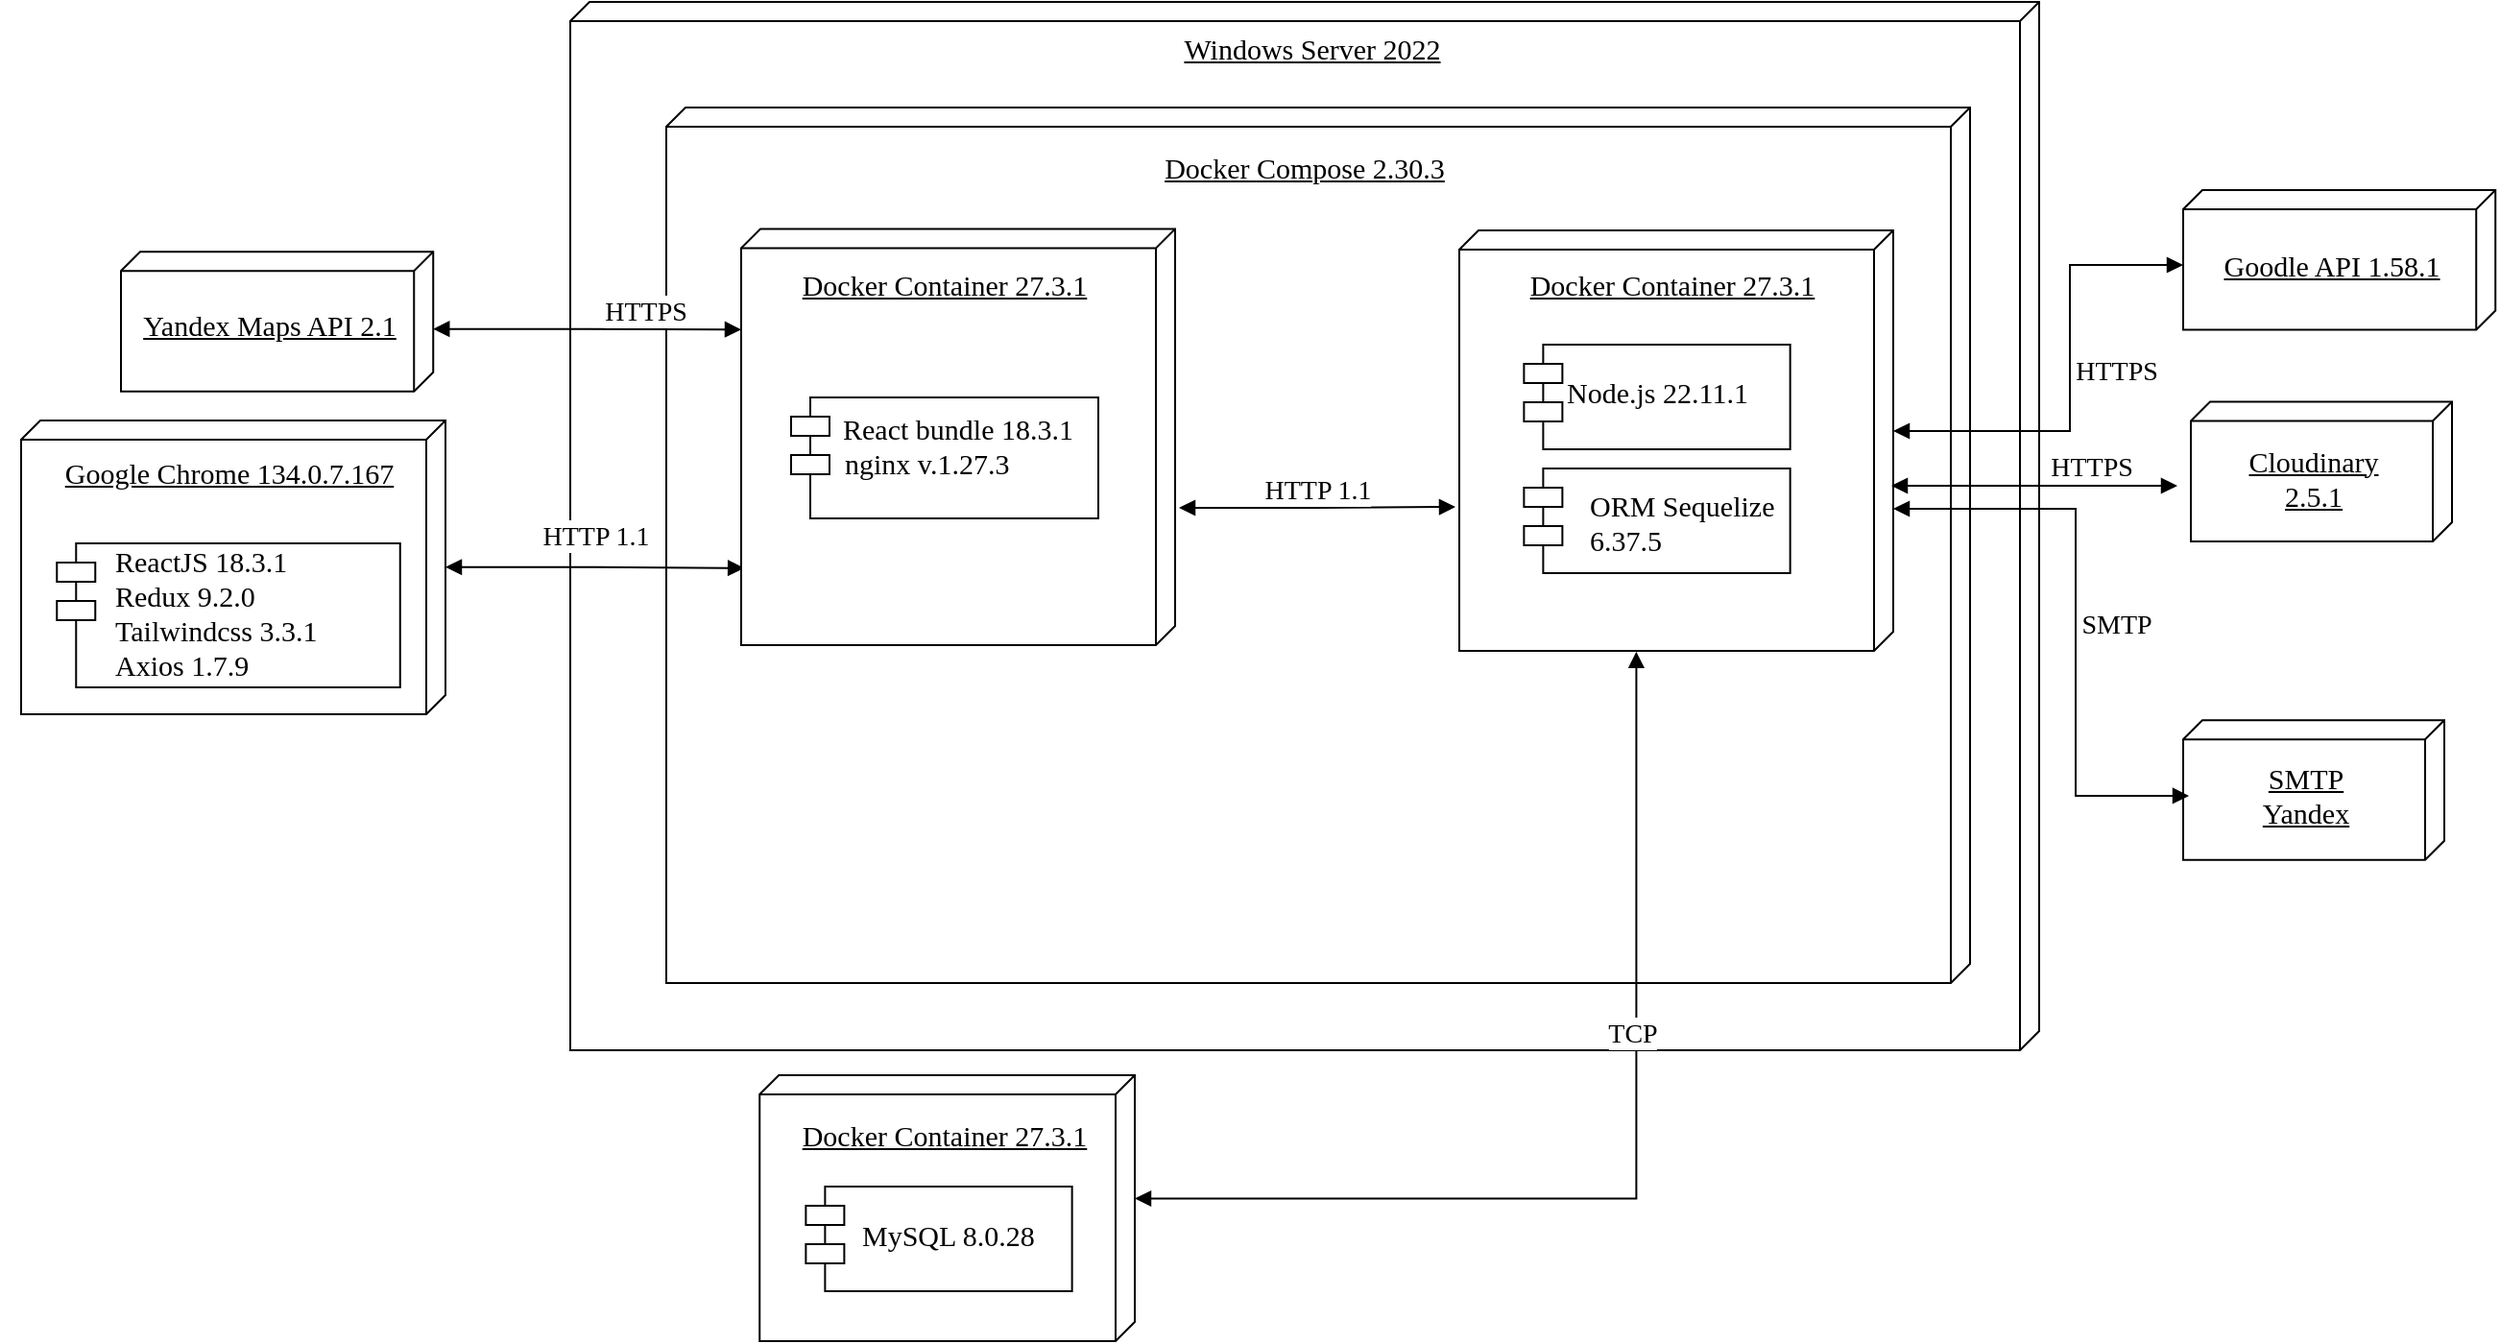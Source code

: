 <mxfile version="26.1.3">
  <diagram id="hu6SqyUsQMpoPFQubJVd" name="Страница — 1">
    <mxGraphModel dx="1320" dy="707" grid="0" gridSize="10" guides="1" tooltips="1" connect="1" arrows="1" fold="1" page="0" pageScale="1" pageWidth="827" pageHeight="1169" math="0" shadow="0">
      <root>
        <mxCell id="0" />
        <mxCell id="1" parent="0" />
        <mxCell id="Lx5c9QI6LH0CTBlfoXj7-1" value="&lt;span style=&quot;color: rgba(0, 0, 0, 0); font-family: monospace; font-size: 0px; text-wrap-mode: nowrap;&quot;&gt;%3CmxGraphModel%3E%3Croot%3E%3CmxCell%20id%3D%220%22%2F%3E%3CmxCell%20id%3D%221%22%20parent%3D%220%22%2F%3E%3CmxCell%20id%3D%222%22%20value%3D%22%22%20style%3D%22verticalAlign%3Dtop%3Balign%3Dleft%3BspacingTop%3D8%3BspacingLeft%3D2%3BspacingRight%3D12%3Bshape%3Dcube%3Bsize%3D10%3Bdirection%3Dsouth%3BfontStyle%3D4%3Bhtml%3D1%3BwhiteSpace%3Dwrap%3B%22%20vertex%3D%221%22%20parent%3D%221%22%3E%3CmxGeometry%20x%3D%22772%22%20y%3D%22318%22%20width%3D%22679%22%20height%3D%22619%22%20as%3D%22geometry%22%2F%3E%3C%2FmxCell%3E%3C%2Froot%3E%3C%2FmxGraphModel%3E&lt;/span&gt;" style="verticalAlign=top;align=left;spacingTop=8;spacingLeft=2;spacingRight=12;shape=cube;size=10;direction=south;fontStyle=4;html=1;whiteSpace=wrap;" parent="1" vertex="1">
          <mxGeometry x="722" y="263" width="765" height="546" as="geometry" />
        </mxCell>
        <mxCell id="8hdBrVyz4YDK7KMscJBu-44" value="" style="verticalAlign=top;align=left;spacingTop=8;spacingLeft=2;spacingRight=12;shape=cube;size=10;direction=south;fontStyle=4;html=1;whiteSpace=wrap;" parent="1" vertex="1">
          <mxGeometry x="772" y="318" width="679" height="456" as="geometry" />
        </mxCell>
        <mxCell id="8hdBrVyz4YDK7KMscJBu-2" value="" style="verticalAlign=top;align=left;spacingTop=8;spacingLeft=2;spacingRight=12;shape=cube;size=10;direction=south;fontStyle=4;html=1;whiteSpace=wrap;fontSize=14;" parent="1" vertex="1">
          <mxGeometry x="436" y="481" width="221" height="153" as="geometry" />
        </mxCell>
        <mxCell id="8hdBrVyz4YDK7KMscJBu-3" value="&lt;div&gt;&lt;font face=&quot;Times New Roman&quot;&gt;&lt;u&gt;Google Chrome 134.0.7.167&lt;/u&gt;&lt;/font&gt;&lt;/div&gt;" style="text;html=1;align=center;verticalAlign=middle;whiteSpace=wrap;rounded=0;fontSize=15;" parent="1" vertex="1">
          <mxGeometry x="425.51" y="485" width="237" height="46.5" as="geometry" />
        </mxCell>
        <mxCell id="8hdBrVyz4YDK7KMscJBu-4" value="&lt;div&gt;&lt;br&gt;&lt;/div&gt;" style="shape=module;align=left;spacingLeft=20;align=center;verticalAlign=top;whiteSpace=wrap;html=1;fontSize=14;" parent="1" vertex="1">
          <mxGeometry x="454.63" y="545" width="178.75" height="75" as="geometry" />
        </mxCell>
        <mxCell id="8hdBrVyz4YDK7KMscJBu-7" value="&lt;font face=&quot;Times New Roman&quot;&gt;ReactJS 18.3.1&lt;/font&gt;&lt;div&gt;&lt;font face=&quot;Times New Roman&quot;&gt;&lt;span&gt;Redux 9.2.0&lt;br&gt;&lt;/span&gt;&lt;/font&gt;&lt;div&gt;&lt;font face=&quot;PvMJpOz3pLV8ocHbTbVb&quot;&gt;Tailwindcss 3.3.1&lt;/font&gt;&lt;/div&gt;&lt;div&gt;&lt;font face=&quot;PvMJpOz3pLV8ocHbTbVb&quot;&gt;Axios 1.7.9&lt;/font&gt;&lt;/div&gt;&lt;/div&gt;" style="text;html=1;align=left;verticalAlign=middle;whiteSpace=wrap;rounded=0;fontSize=15;" parent="1" vertex="1">
          <mxGeometry x="483.38" y="543.87" width="150" height="75" as="geometry" />
        </mxCell>
        <mxCell id="8hdBrVyz4YDK7KMscJBu-8" value="" style="endArrow=block;html=1;rounded=0;edgeStyle=orthogonalEdgeStyle;endFill=1;startArrow=block;startFill=1;entryX=0.815;entryY=0.993;entryDx=0;entryDy=0;entryPerimeter=0;fontSize=14;spacing=2;" parent="1" target="vOAB2O_-1PtPGMtkRpee-32" edge="1">
          <mxGeometry width="50" height="50" relative="1" as="geometry">
            <mxPoint x="657" y="557.37" as="sourcePoint" />
            <mxPoint x="770.5" y="556.87" as="targetPoint" />
            <Array as="points">
              <mxPoint x="735" y="557" />
            </Array>
          </mxGeometry>
        </mxCell>
        <mxCell id="8hdBrVyz4YDK7KMscJBu-9" value="&lt;font face=&quot;Times New Roman&quot;&gt;HTTP 1.1&lt;/font&gt;" style="edgeLabel;html=1;align=center;verticalAlign=middle;resizable=0;points=[];fontSize=14;" parent="8hdBrVyz4YDK7KMscJBu-8" vertex="1" connectable="0">
          <mxGeometry x="0.076" y="1" relative="1" as="geometry">
            <mxPoint x="-6" y="-16" as="offset" />
          </mxGeometry>
        </mxCell>
        <mxCell id="vOAB2O_-1PtPGMtkRpee-1" value="&lt;font face=&quot;Times New Roman&quot;&gt;&lt;span&gt;&lt;u&gt;Docker Compose 2.30.3&lt;/u&gt;&lt;/span&gt;&lt;/font&gt;" style="text;html=1;align=center;verticalAlign=middle;whiteSpace=wrap;rounded=0;fontSize=15;" parent="1" vertex="1">
          <mxGeometry x="953" y="334" width="303" height="29" as="geometry" />
        </mxCell>
        <mxCell id="vOAB2O_-1PtPGMtkRpee-32" value="" style="verticalAlign=top;align=left;spacingTop=8;spacingLeft=2;spacingRight=12;shape=cube;size=10;direction=south;fontStyle=4;html=1;whiteSpace=wrap;fontSize=14;" parent="1" vertex="1">
          <mxGeometry x="811" y="381.25" width="226" height="216.75" as="geometry" />
        </mxCell>
        <mxCell id="vOAB2O_-1PtPGMtkRpee-38" value="&lt;div&gt;&lt;br&gt;&lt;/div&gt;" style="shape=module;align=left;spacingLeft=20;align=center;verticalAlign=top;whiteSpace=wrap;html=1;fontSize=14;" parent="1" vertex="1">
          <mxGeometry x="837" y="469" width="160" height="63" as="geometry" />
        </mxCell>
        <mxCell id="vOAB2O_-1PtPGMtkRpee-39" value="&lt;span style=&quot;font-family: &amp;quot;Times New Roman&amp;quot;; text-align: center;&quot;&gt;React bundle 18.3.1&lt;/span&gt;" style="text;html=1;align=left;verticalAlign=middle;whiteSpace=wrap;rounded=0;fontSize=15;" parent="1" vertex="1">
          <mxGeometry x="861.5" y="459" width="135" height="52.5" as="geometry" />
        </mxCell>
        <mxCell id="vOAB2O_-1PtPGMtkRpee-40" value="" style="verticalAlign=top;align=left;spacingTop=8;spacingLeft=2;spacingRight=12;shape=cube;size=10;direction=south;fontStyle=4;html=1;whiteSpace=wrap;fontSize=14;" parent="1" vertex="1">
          <mxGeometry x="1185" y="382" width="226" height="219" as="geometry" />
        </mxCell>
        <mxCell id="vOAB2O_-1PtPGMtkRpee-43" value="&lt;div&gt;&lt;br&gt;&lt;/div&gt;" style="shape=module;align=left;spacingLeft=20;align=center;verticalAlign=top;whiteSpace=wrap;html=1;fontSize=14;" parent="1" vertex="1">
          <mxGeometry x="1218.69" y="441.5" width="138.63" height="54.5" as="geometry" />
        </mxCell>
        <mxCell id="vOAB2O_-1PtPGMtkRpee-45" value="&lt;span style=&quot;font-family: &amp;quot;Times New Roman&amp;quot;; text-align: center;&quot;&gt;&lt;font&gt;Node.js&amp;nbsp;&lt;/font&gt;&lt;/span&gt;&lt;span style=&quot;font-family: &amp;quot;Times New Roman&amp;quot;; text-align: center; background-color: transparent; color: light-dark(rgb(0, 0, 0), rgb(255, 255, 255));&quot;&gt;22.11.1&lt;/span&gt;" style="text;html=1;align=left;verticalAlign=middle;whiteSpace=wrap;rounded=0;fontSize=15;" parent="1" vertex="1">
          <mxGeometry x="1239" y="440" width="119" height="52.5" as="geometry" />
        </mxCell>
        <mxCell id="vOAB2O_-1PtPGMtkRpee-46" value="&lt;div&gt;&lt;br&gt;&lt;/div&gt;" style="shape=module;align=left;spacingLeft=20;align=center;verticalAlign=top;whiteSpace=wrap;html=1;fontSize=14;" parent="1" vertex="1">
          <mxGeometry x="1218.69" y="506" width="138.63" height="54.5" as="geometry" />
        </mxCell>
        <mxCell id="vOAB2O_-1PtPGMtkRpee-47" value="&lt;span style=&quot;font-family: &amp;quot;Times New Roman&amp;quot;; text-align: center;&quot;&gt;ORM Sequelize&lt;/span&gt;&lt;div&gt;&lt;span style=&quot;font-family: &amp;quot;Times New Roman&amp;quot;; text-align: center;&quot;&gt;6.37.5&lt;/span&gt;&lt;/div&gt;" style="text;html=1;align=left;verticalAlign=middle;whiteSpace=wrap;rounded=0;fontSize=15;" parent="1" vertex="1">
          <mxGeometry x="1250.56" y="508" width="104.88" height="52.5" as="geometry" />
        </mxCell>
        <mxCell id="vOAB2O_-1PtPGMtkRpee-49" value="" style="verticalAlign=top;align=left;spacingTop=8;spacingLeft=2;spacingRight=12;shape=cube;size=10;direction=south;fontStyle=4;html=1;whiteSpace=wrap;fontSize=14;" parent="1" vertex="1">
          <mxGeometry x="820.62" y="822" width="195.38" height="138.5" as="geometry" />
        </mxCell>
        <mxCell id="vOAB2O_-1PtPGMtkRpee-51" value="&lt;div&gt;&lt;br&gt;&lt;/div&gt;" style="shape=module;align=left;spacingLeft=20;align=center;verticalAlign=top;whiteSpace=wrap;html=1;fontSize=14;" parent="1" vertex="1">
          <mxGeometry x="844.69" y="880" width="138.63" height="54.5" as="geometry" />
        </mxCell>
        <mxCell id="vOAB2O_-1PtPGMtkRpee-53" value="&lt;span style=&quot;font-family: &amp;quot;Times New Roman&amp;quot;; text-align: center;&quot;&gt;&lt;font&gt;MySQL 8.0.28&lt;/font&gt;&lt;/span&gt;" style="text;html=1;align=left;verticalAlign=middle;whiteSpace=wrap;rounded=0;fontSize=15;" parent="1" vertex="1">
          <mxGeometry x="871.56" y="878.5" width="104.88" height="52.5" as="geometry" />
        </mxCell>
        <mxCell id="vOAB2O_-1PtPGMtkRpee-56" value="" style="endArrow=block;html=1;rounded=0;edgeStyle=orthogonalEdgeStyle;endFill=1;startArrow=block;startFill=1;fontSize=14;spacing=2;" parent="1" edge="1">
          <mxGeometry width="50" height="50" relative="1" as="geometry">
            <mxPoint x="1039" y="526.5" as="sourcePoint" />
            <mxPoint x="1183" y="526" as="targetPoint" />
            <Array as="points">
              <mxPoint x="1111" y="526" />
            </Array>
          </mxGeometry>
        </mxCell>
        <mxCell id="vOAB2O_-1PtPGMtkRpee-57" value="&lt;font face=&quot;Times New Roman&quot;&gt;HTTP 1.1&lt;/font&gt;" style="edgeLabel;html=1;align=center;verticalAlign=middle;resizable=0;points=[];fontSize=14;" parent="vOAB2O_-1PtPGMtkRpee-56" vertex="1" connectable="0">
          <mxGeometry x="0.076" y="1" relative="1" as="geometry">
            <mxPoint x="-6" y="-9" as="offset" />
          </mxGeometry>
        </mxCell>
        <mxCell id="vOAB2O_-1PtPGMtkRpee-58" value="" style="endArrow=block;html=1;rounded=0;edgeStyle=orthogonalEdgeStyle;endFill=1;startArrow=block;startFill=1;entryX=1.002;entryY=0.592;entryDx=0;entryDy=0;fontSize=14;spacing=2;entryPerimeter=0;exitX=0;exitY=0;exitDx=64.25;exitDy=0;exitPerimeter=0;" parent="1" source="vOAB2O_-1PtPGMtkRpee-49" target="vOAB2O_-1PtPGMtkRpee-40" edge="1">
          <mxGeometry width="50" height="50" relative="1" as="geometry">
            <mxPoint x="1090" y="918" as="sourcePoint" />
            <mxPoint x="1152.5" y="865" as="targetPoint" />
            <Array as="points">
              <mxPoint x="1277" y="886" />
            </Array>
          </mxGeometry>
        </mxCell>
        <mxCell id="vOAB2O_-1PtPGMtkRpee-59" value="&lt;font face=&quot;Times New Roman&quot;&gt;TCP&lt;/font&gt;" style="edgeLabel;html=1;align=center;verticalAlign=middle;resizable=0;points=[];fontSize=14;" parent="vOAB2O_-1PtPGMtkRpee-58" vertex="1" connectable="0">
          <mxGeometry x="0.076" y="1" relative="1" as="geometry">
            <mxPoint x="-1" y="-54" as="offset" />
          </mxGeometry>
        </mxCell>
        <mxCell id="TdyuzJWxbvyswWHMeQhv-1" value="" style="verticalAlign=top;align=left;spacingTop=8;spacingLeft=2;spacingRight=12;shape=cube;size=10;direction=south;fontStyle=4;html=1;whiteSpace=wrap;fontSize=14;" parent="1" vertex="1">
          <mxGeometry x="1566" y="471.25" width="136" height="72.75" as="geometry" />
        </mxCell>
        <mxCell id="TdyuzJWxbvyswWHMeQhv-2" value="&lt;div&gt;&lt;span style=&quot;font-family: &amp;quot;Times New Roman&amp;quot;;&quot;&gt;&lt;u&gt;Cloudinary&lt;/u&gt;&lt;/span&gt;&lt;/div&gt;&lt;div&gt;&lt;span style=&quot;font-family: &amp;quot;Times New Roman&amp;quot;;&quot;&gt;&lt;u&gt;2.5.1&lt;/u&gt;&lt;/span&gt;&lt;/div&gt;" style="text;html=1;align=center;verticalAlign=middle;whiteSpace=wrap;rounded=0;fontSize=15;" parent="1" vertex="1">
          <mxGeometry x="1569" y="484.25" width="122" height="52.75" as="geometry" />
        </mxCell>
        <mxCell id="TdyuzJWxbvyswWHMeQhv-5" value="" style="endArrow=block;html=1;rounded=0;edgeStyle=orthogonalEdgeStyle;endFill=1;startArrow=block;startFill=1;fontSize=14;spacing=2;" parent="1" edge="1">
          <mxGeometry width="50" height="50" relative="1" as="geometry">
            <mxPoint x="1410" y="515" as="sourcePoint" />
            <mxPoint x="1559" y="515" as="targetPoint" />
            <Array as="points" />
          </mxGeometry>
        </mxCell>
        <mxCell id="TdyuzJWxbvyswWHMeQhv-6" value="&lt;font face=&quot;Times New Roman&quot;&gt;HTTPS&lt;/font&gt;" style="edgeLabel;html=1;align=center;verticalAlign=middle;resizable=0;points=[];fontSize=14;" parent="TdyuzJWxbvyswWHMeQhv-5" vertex="1" connectable="0">
          <mxGeometry x="0.076" y="1" relative="1" as="geometry">
            <mxPoint x="24" y="-9" as="offset" />
          </mxGeometry>
        </mxCell>
        <mxCell id="TdyuzJWxbvyswWHMeQhv-8" value="" style="verticalAlign=top;align=left;spacingTop=8;spacingLeft=2;spacingRight=12;shape=cube;size=10;direction=south;fontStyle=4;html=1;whiteSpace=wrap;fontSize=14;" parent="1" vertex="1">
          <mxGeometry x="1562" y="637.12" width="136" height="72.75" as="geometry" />
        </mxCell>
        <mxCell id="TdyuzJWxbvyswWHMeQhv-9" value="&lt;div&gt;&lt;span style=&quot;font-family: &amp;quot;Times New Roman&amp;quot;;&quot;&gt;&lt;u&gt;SMTP&lt;/u&gt;&lt;/span&gt;&lt;/div&gt;&lt;div&gt;&lt;span style=&quot;font-family: &amp;quot;Times New Roman&amp;quot;;&quot;&gt;&lt;u&gt;Yandex&lt;/u&gt;&lt;/span&gt;&lt;/div&gt;" style="text;html=1;align=center;verticalAlign=middle;whiteSpace=wrap;rounded=0;fontSize=15;" parent="1" vertex="1">
          <mxGeometry x="1565" y="650.12" width="122" height="52.75" as="geometry" />
        </mxCell>
        <mxCell id="TdyuzJWxbvyswWHMeQhv-11" value="" style="endArrow=block;html=1;rounded=0;edgeStyle=orthogonalEdgeStyle;endFill=1;startArrow=block;startFill=1;fontSize=14;spacing=2;entryX=0;entryY=0.5;entryDx=0;entryDy=0;" parent="1" target="TdyuzJWxbvyswWHMeQhv-9" edge="1">
          <mxGeometry width="50" height="50" relative="1" as="geometry">
            <mxPoint x="1411" y="527" as="sourcePoint" />
            <mxPoint x="1707.56" y="846.5" as="targetPoint" />
            <Array as="points">
              <mxPoint x="1506" y="527" />
              <mxPoint x="1506" y="676" />
            </Array>
          </mxGeometry>
        </mxCell>
        <mxCell id="TdyuzJWxbvyswWHMeQhv-12" value="&lt;font face=&quot;Times New Roman&quot;&gt;SMTP&lt;/font&gt;" style="edgeLabel;html=1;align=center;verticalAlign=middle;resizable=0;points=[];fontSize=14;" parent="TdyuzJWxbvyswWHMeQhv-11" vertex="1" connectable="0">
          <mxGeometry x="0.076" y="1" relative="1" as="geometry">
            <mxPoint x="20" y="-9" as="offset" />
          </mxGeometry>
        </mxCell>
        <mxCell id="Lx5c9QI6LH0CTBlfoXj7-2" value="&lt;font face=&quot;Times New Roman&quot;&gt;&lt;span&gt;&lt;u&gt;Windows Server 2022&lt;/u&gt;&lt;/span&gt;&lt;/font&gt;" style="text;html=1;align=center;verticalAlign=middle;whiteSpace=wrap;rounded=0;fontSize=15;" parent="1" vertex="1">
          <mxGeometry x="957" y="272" width="303" height="29" as="geometry" />
        </mxCell>
        <mxCell id="Lx5c9QI6LH0CTBlfoXj7-3" value="&lt;div&gt;&lt;font face=&quot;Times New Roman&quot;&gt;&lt;span&gt;&lt;u&gt;Docker Container 27.3.1&lt;/u&gt;&lt;/span&gt;&lt;/font&gt;&lt;/div&gt;" style="text;html=1;align=center;verticalAlign=middle;whiteSpace=wrap;rounded=0;fontSize=15;" parent="1" vertex="1">
          <mxGeometry x="813" y="838" width="208" height="30" as="geometry" />
        </mxCell>
        <mxCell id="Lx5c9QI6LH0CTBlfoXj7-4" value="&lt;div&gt;&lt;font face=&quot;Times New Roman&quot;&gt;&lt;span&gt;&lt;u&gt;Docker Container 27.3.1&lt;/u&gt;&lt;/span&gt;&lt;/font&gt;&lt;/div&gt;" style="text;html=1;align=center;verticalAlign=middle;whiteSpace=wrap;rounded=0;fontSize=15;" parent="1" vertex="1">
          <mxGeometry x="813" y="395" width="208" height="30" as="geometry" />
        </mxCell>
        <mxCell id="vOAB2O_-1PtPGMtkRpee-37" value="&lt;span style=&quot;font-family: &amp;quot;Times New Roman&amp;quot;; text-align: center;&quot;&gt;&lt;font&gt;nginx v.1.27.3&lt;/font&gt;&lt;/span&gt;" style="text;html=1;align=left;verticalAlign=middle;whiteSpace=wrap;rounded=0;fontSize=15;" parent="1" vertex="1">
          <mxGeometry x="862.72" y="477" width="104.88" height="52.5" as="geometry" />
        </mxCell>
        <mxCell id="yNKI5fAsvwxS-b0KHFcC-1" value="&lt;div&gt;&lt;font face=&quot;Times New Roman&quot;&gt;&lt;span&gt;&lt;u&gt;Docker Container 27.3.1&lt;/u&gt;&lt;/span&gt;&lt;/font&gt;&lt;/div&gt;" style="text;html=1;align=center;verticalAlign=middle;whiteSpace=wrap;rounded=0;fontSize=15;" parent="1" vertex="1">
          <mxGeometry x="1192" y="395" width="208" height="30" as="geometry" />
        </mxCell>
        <mxCell id="NIcM6Cs3h1m89Xdl_8Vx-1" value="" style="verticalAlign=top;align=left;spacingTop=8;spacingLeft=2;spacingRight=12;shape=cube;size=10;direction=south;fontStyle=4;html=1;whiteSpace=wrap;fontSize=14;" parent="1" vertex="1">
          <mxGeometry x="488" y="393.13" width="162.62" height="72.75" as="geometry" />
        </mxCell>
        <mxCell id="NIcM6Cs3h1m89Xdl_8Vx-2" value="&lt;div&gt;&lt;font face=&quot;Times New Roman&quot;&gt;&lt;u&gt;Yandex Maps API 2.1&lt;/u&gt;&lt;/font&gt;&lt;/div&gt;" style="text;html=1;align=center;verticalAlign=middle;whiteSpace=wrap;rounded=0;fontSize=15;" parent="1" vertex="1">
          <mxGeometry x="491" y="404.13" width="148.62" height="52.75" as="geometry" />
        </mxCell>
        <mxCell id="NIcM6Cs3h1m89Xdl_8Vx-3" value="" style="verticalAlign=top;align=left;spacingTop=8;spacingLeft=2;spacingRight=12;shape=cube;size=10;direction=south;fontStyle=4;html=1;whiteSpace=wrap;fontSize=14;" parent="1" vertex="1">
          <mxGeometry x="1562" y="361" width="162.62" height="72.75" as="geometry" />
        </mxCell>
        <mxCell id="NIcM6Cs3h1m89Xdl_8Vx-4" value="&lt;div&gt;&lt;font face=&quot;Times New Roman&quot;&gt;&lt;u&gt;Goodle API 1.58.1&lt;/u&gt;&lt;/font&gt;&lt;/div&gt;" style="text;html=1;align=center;verticalAlign=middle;whiteSpace=wrap;rounded=0;fontSize=15;" parent="1" vertex="1">
          <mxGeometry x="1565" y="374" width="148.62" height="52.75" as="geometry" />
        </mxCell>
        <mxCell id="NIcM6Cs3h1m89Xdl_8Vx-5" value="" style="endArrow=block;html=1;rounded=0;edgeStyle=orthogonalEdgeStyle;endFill=1;startArrow=block;startFill=1;fontSize=14;spacing=2;exitX=0.553;exitY=0;exitDx=0;exitDy=0;exitPerimeter=0;entryX=0;entryY=0;entryDx=113.375;entryDy=226;entryPerimeter=0;" parent="1" source="NIcM6Cs3h1m89Xdl_8Vx-1" edge="1">
          <mxGeometry width="50" height="50" relative="1" as="geometry">
            <mxPoint x="655" y="431.84" as="sourcePoint" />
            <mxPoint x="811" y="433.625" as="targetPoint" />
            <Array as="points">
              <mxPoint x="731" y="433" />
              <mxPoint x="811" y="433" />
            </Array>
          </mxGeometry>
        </mxCell>
        <mxCell id="NIcM6Cs3h1m89Xdl_8Vx-6" value="&lt;font face=&quot;Times New Roman&quot;&gt;HTTPS&lt;/font&gt;" style="edgeLabel;html=1;align=center;verticalAlign=middle;resizable=0;points=[];fontSize=14;" parent="NIcM6Cs3h1m89Xdl_8Vx-5" vertex="1" connectable="0">
          <mxGeometry x="0.076" y="1" relative="1" as="geometry">
            <mxPoint x="24" y="-9" as="offset" />
          </mxGeometry>
        </mxCell>
        <mxCell id="NIcM6Cs3h1m89Xdl_8Vx-7" value="" style="endArrow=block;html=1;rounded=0;edgeStyle=orthogonalEdgeStyle;endFill=1;startArrow=block;startFill=1;fontSize=14;spacing=2;entryX=0;entryY=0.5;entryDx=0;entryDy=0;exitX=0;exitY=0;exitDx=104.5;exitDy=0;exitPerimeter=0;" parent="1" source="vOAB2O_-1PtPGMtkRpee-40" edge="1">
          <mxGeometry width="50" height="50" relative="1" as="geometry">
            <mxPoint x="1408" y="251" as="sourcePoint" />
            <mxPoint x="1562" y="400" as="targetPoint" />
            <Array as="points">
              <mxPoint x="1503" y="486" />
              <mxPoint x="1503" y="400" />
            </Array>
          </mxGeometry>
        </mxCell>
        <mxCell id="NIcM6Cs3h1m89Xdl_8Vx-8" value="&lt;font face=&quot;Times New Roman&quot;&gt;HTTPS&lt;/font&gt;" style="edgeLabel;html=1;align=center;verticalAlign=middle;resizable=0;points=[];fontSize=14;" parent="NIcM6Cs3h1m89Xdl_8Vx-7" vertex="1" connectable="0">
          <mxGeometry x="0.076" y="1" relative="1" as="geometry">
            <mxPoint x="25" y="4" as="offset" />
          </mxGeometry>
        </mxCell>
      </root>
    </mxGraphModel>
  </diagram>
</mxfile>
